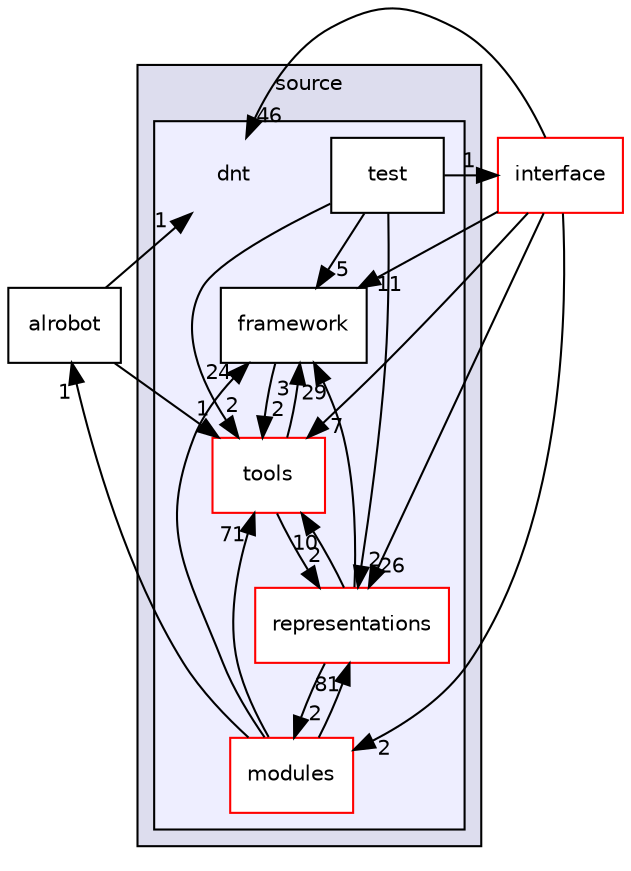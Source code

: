digraph "source/dnt" {
  compound=true
  node [ fontsize="10", fontname="Helvetica"];
  edge [ labelfontsize="10", labelfontname="Helvetica"];
  subgraph clusterdir_b2f33c71d4aa5e7af42a1ca61ff5af1b {
    graph [ bgcolor="#ddddee", pencolor="black", label="source" fontname="Helvetica", fontsize="10", URL="dir_b2f33c71d4aa5e7af42a1ca61ff5af1b.html"]
  subgraph clusterdir_9f21cc5e450a8709b82f92c61a1cfea7 {
    graph [ bgcolor="#eeeeff", pencolor="black", label="" URL="dir_9f21cc5e450a8709b82f92c61a1cfea7.html"];
    dir_9f21cc5e450a8709b82f92c61a1cfea7 [shape=plaintext label="dnt"];
    dir_d108a8a52eeac75b0e597769f03f48e5 [shape=box label="framework" color="black" fillcolor="white" style="filled" URL="dir_d108a8a52eeac75b0e597769f03f48e5.html"];
    dir_ad53b0f4bec322963e2f3b44cd4ccbea [shape=box label="modules" color="red" fillcolor="white" style="filled" URL="dir_ad53b0f4bec322963e2f3b44cd4ccbea.html"];
    dir_ffe3ad53f1ced0e013eef8ad4adffcb5 [shape=box label="representations" color="red" fillcolor="white" style="filled" URL="dir_ffe3ad53f1ced0e013eef8ad4adffcb5.html"];
    dir_e6053a4361dcedf988b8507b7d63f9d3 [shape=box label="test" color="black" fillcolor="white" style="filled" URL="dir_e6053a4361dcedf988b8507b7d63f9d3.html"];
    dir_5d0042f909018ce5a6e6ef6ccdf4504c [shape=box label="tools" color="red" fillcolor="white" style="filled" URL="dir_5d0042f909018ce5a6e6ef6ccdf4504c.html"];
  }
  }
  dir_3750548c40d9045ee3b3d006c00db089 [shape=box label="interface" fillcolor="white" style="filled" color="red" URL="dir_3750548c40d9045ee3b3d006c00db089.html"];
  dir_200c131c98faa57222cd4a46d15c5ac4 [shape=box label="alrobot" URL="dir_200c131c98faa57222cd4a46d15c5ac4.html"];
  dir_d108a8a52eeac75b0e597769f03f48e5->dir_5d0042f909018ce5a6e6ef6ccdf4504c [headlabel="2", labeldistance=1.5 headhref="dir_000003_000037.html"];
  dir_3750548c40d9045ee3b3d006c00db089->dir_d108a8a52eeac75b0e597769f03f48e5 [headlabel="11", labeldistance=1.5 headhref="dir_000004_000003.html"];
  dir_3750548c40d9045ee3b3d006c00db089->dir_ad53b0f4bec322963e2f3b44cd4ccbea [headlabel="2", labeldistance=1.5 headhref="dir_000004_000006.html"];
  dir_3750548c40d9045ee3b3d006c00db089->dir_5d0042f909018ce5a6e6ef6ccdf4504c [headlabel="7", labeldistance=1.5 headhref="dir_000004_000037.html"];
  dir_3750548c40d9045ee3b3d006c00db089->dir_9f21cc5e450a8709b82f92c61a1cfea7 [headlabel="46", labeldistance=1.5 headhref="dir_000004_000002.html"];
  dir_3750548c40d9045ee3b3d006c00db089->dir_ffe3ad53f1ced0e013eef8ad4adffcb5 [headlabel="26", labeldistance=1.5 headhref="dir_000004_000027.html"];
  dir_ad53b0f4bec322963e2f3b44cd4ccbea->dir_d108a8a52eeac75b0e597769f03f48e5 [headlabel="24", labeldistance=1.5 headhref="dir_000006_000003.html"];
  dir_ad53b0f4bec322963e2f3b44cd4ccbea->dir_5d0042f909018ce5a6e6ef6ccdf4504c [headlabel="71", labeldistance=1.5 headhref="dir_000006_000037.html"];
  dir_ad53b0f4bec322963e2f3b44cd4ccbea->dir_ffe3ad53f1ced0e013eef8ad4adffcb5 [headlabel="81", labeldistance=1.5 headhref="dir_000006_000027.html"];
  dir_ad53b0f4bec322963e2f3b44cd4ccbea->dir_200c131c98faa57222cd4a46d15c5ac4 [headlabel="1", labeldistance=1.5 headhref="dir_000006_000001.html"];
  dir_5d0042f909018ce5a6e6ef6ccdf4504c->dir_d108a8a52eeac75b0e597769f03f48e5 [headlabel="3", labeldistance=1.5 headhref="dir_000037_000003.html"];
  dir_5d0042f909018ce5a6e6ef6ccdf4504c->dir_ffe3ad53f1ced0e013eef8ad4adffcb5 [headlabel="2", labeldistance=1.5 headhref="dir_000037_000027.html"];
  dir_ffe3ad53f1ced0e013eef8ad4adffcb5->dir_d108a8a52eeac75b0e597769f03f48e5 [headlabel="29", labeldistance=1.5 headhref="dir_000027_000003.html"];
  dir_ffe3ad53f1ced0e013eef8ad4adffcb5->dir_ad53b0f4bec322963e2f3b44cd4ccbea [headlabel="2", labeldistance=1.5 headhref="dir_000027_000006.html"];
  dir_ffe3ad53f1ced0e013eef8ad4adffcb5->dir_5d0042f909018ce5a6e6ef6ccdf4504c [headlabel="10", labeldistance=1.5 headhref="dir_000027_000037.html"];
  dir_e6053a4361dcedf988b8507b7d63f9d3->dir_d108a8a52eeac75b0e597769f03f48e5 [headlabel="5", labeldistance=1.5 headhref="dir_000036_000003.html"];
  dir_e6053a4361dcedf988b8507b7d63f9d3->dir_3750548c40d9045ee3b3d006c00db089 [headlabel="1", labeldistance=1.5 headhref="dir_000036_000004.html"];
  dir_e6053a4361dcedf988b8507b7d63f9d3->dir_5d0042f909018ce5a6e6ef6ccdf4504c [headlabel="2", labeldistance=1.5 headhref="dir_000036_000037.html"];
  dir_e6053a4361dcedf988b8507b7d63f9d3->dir_ffe3ad53f1ced0e013eef8ad4adffcb5 [headlabel="2", labeldistance=1.5 headhref="dir_000036_000027.html"];
  dir_200c131c98faa57222cd4a46d15c5ac4->dir_5d0042f909018ce5a6e6ef6ccdf4504c [headlabel="1", labeldistance=1.5 headhref="dir_000001_000037.html"];
  dir_200c131c98faa57222cd4a46d15c5ac4->dir_9f21cc5e450a8709b82f92c61a1cfea7 [headlabel="1", labeldistance=1.5 headhref="dir_000001_000002.html"];
}

